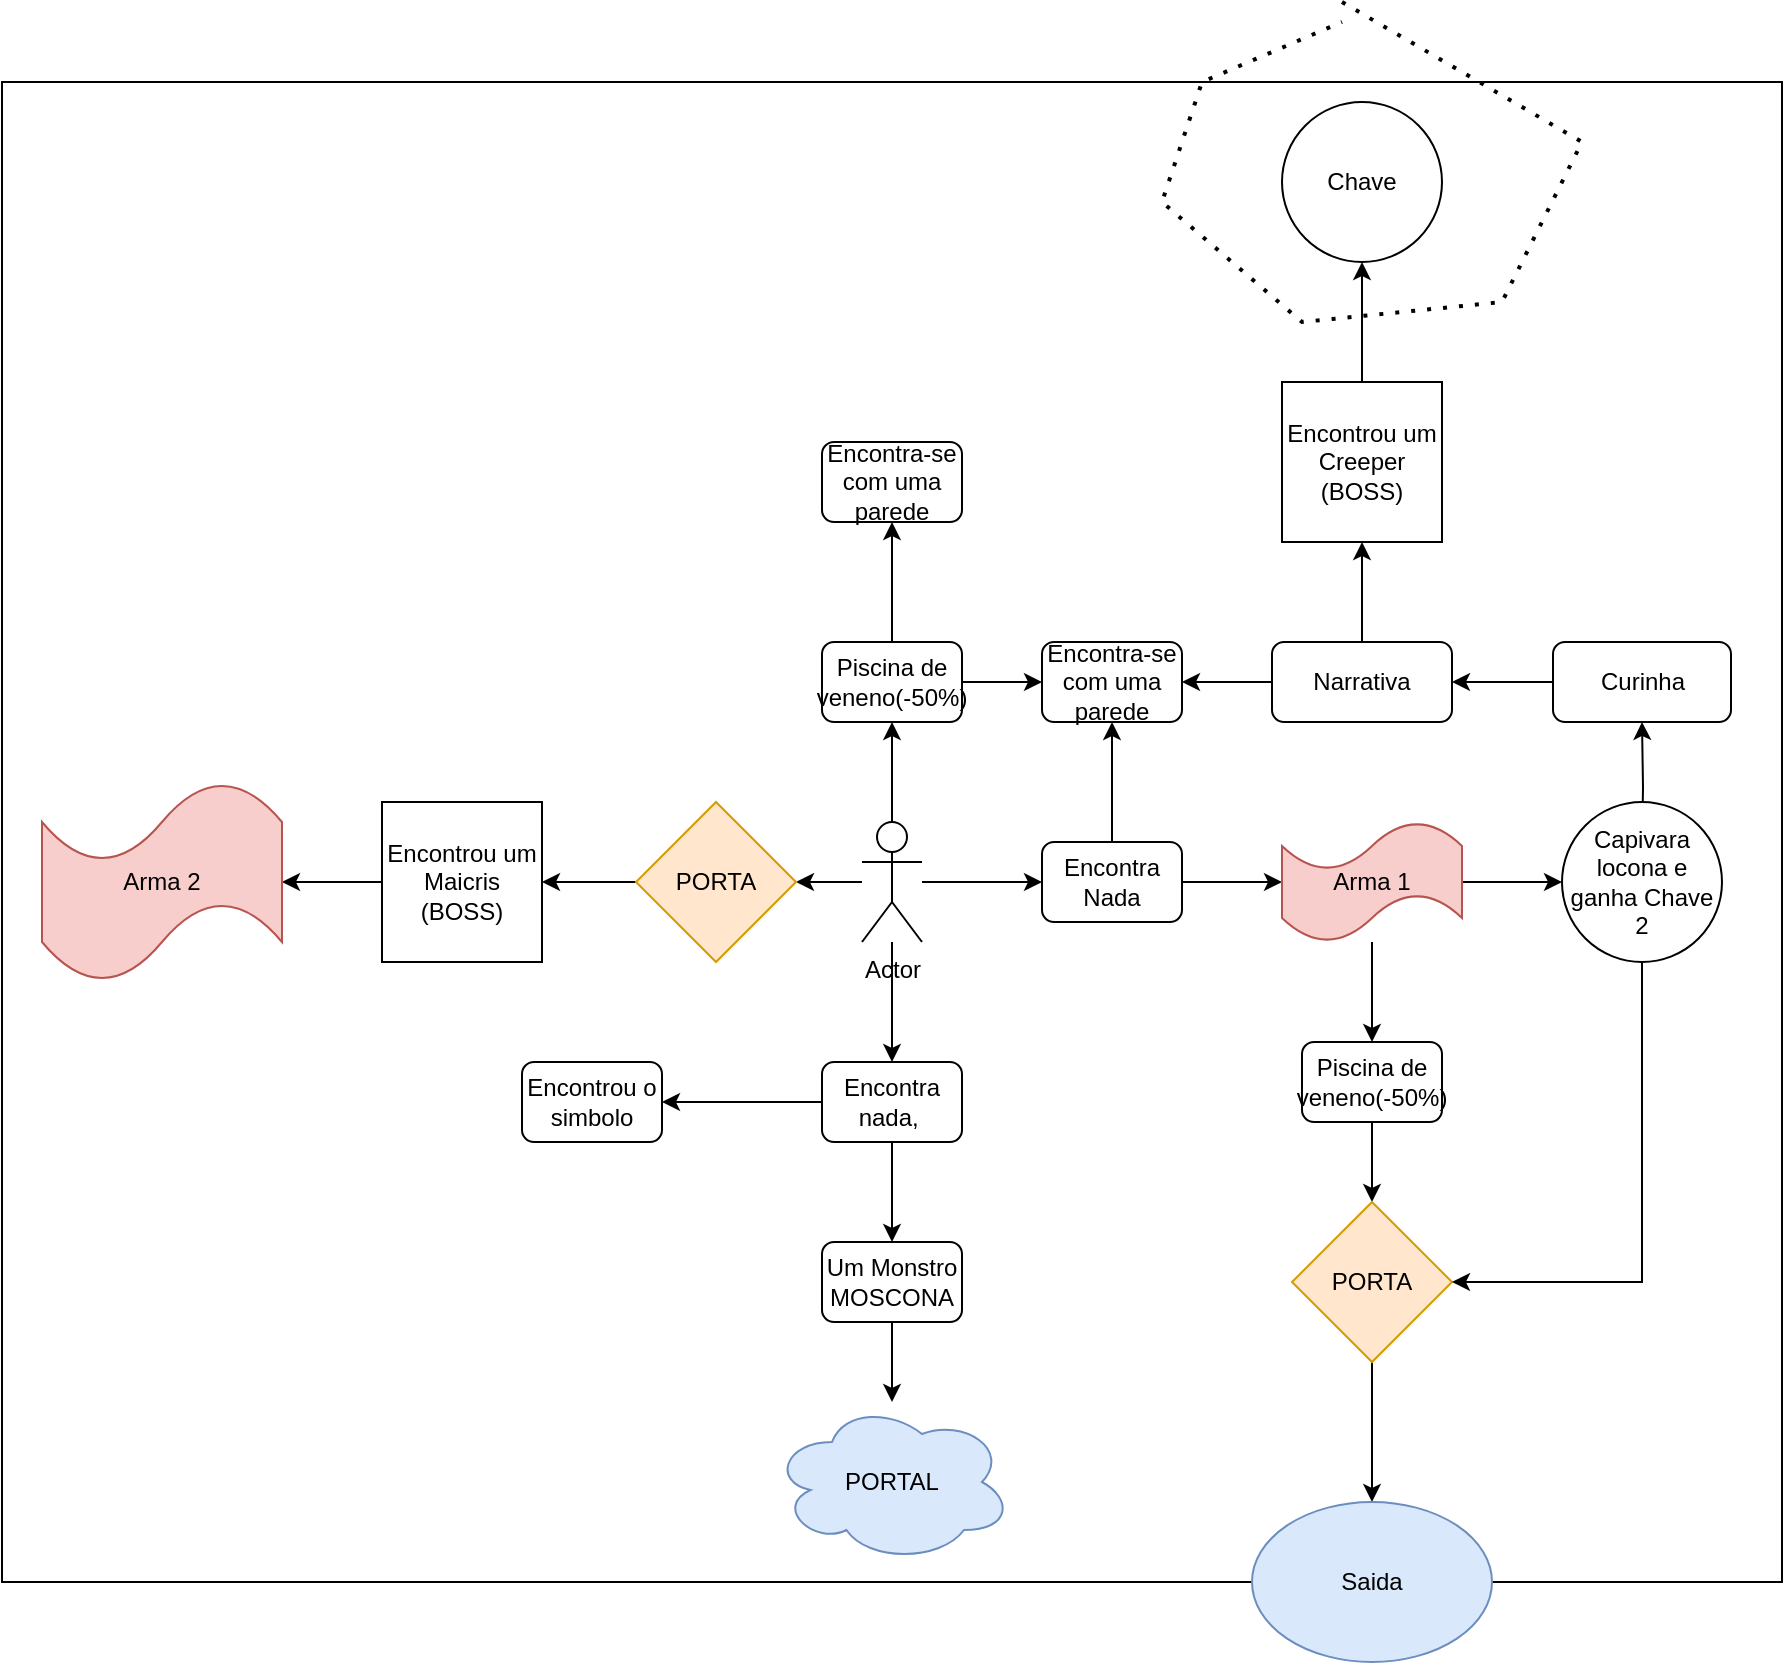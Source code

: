 <mxfile version="21.6.9" type="device">
  <diagram name="Página-1" id="E9SbD8aWYr9WSGX9Nboo">
    <mxGraphModel dx="954" dy="618" grid="1" gridSize="10" guides="1" tooltips="1" connect="1" arrows="1" fold="1" page="1" pageScale="1" pageWidth="827" pageHeight="1169" math="0" shadow="0">
      <root>
        <mxCell id="0" />
        <mxCell id="1" parent="0" />
        <mxCell id="0Q-xwAfRr16WSUYGtqMm-1" value="" style="rounded=0;whiteSpace=wrap;html=1;" vertex="1" parent="1">
          <mxGeometry x="360" y="110" width="890" height="750" as="geometry" />
        </mxCell>
        <mxCell id="0Q-xwAfRr16WSUYGtqMm-50" style="edgeStyle=orthogonalEdgeStyle;rounded=0;orthogonalLoop=1;jettySize=auto;html=1;" edge="1" parent="1" source="0Q-xwAfRr16WSUYGtqMm-3" target="0Q-xwAfRr16WSUYGtqMm-8">
          <mxGeometry relative="1" as="geometry" />
        </mxCell>
        <mxCell id="0Q-xwAfRr16WSUYGtqMm-56" style="edgeStyle=orthogonalEdgeStyle;rounded=0;orthogonalLoop=1;jettySize=auto;html=1;" edge="1" parent="1" source="0Q-xwAfRr16WSUYGtqMm-3" target="0Q-xwAfRr16WSUYGtqMm-7">
          <mxGeometry relative="1" as="geometry" />
        </mxCell>
        <mxCell id="0Q-xwAfRr16WSUYGtqMm-57" style="edgeStyle=orthogonalEdgeStyle;rounded=0;orthogonalLoop=1;jettySize=auto;html=1;" edge="1" parent="1" source="0Q-xwAfRr16WSUYGtqMm-3" target="0Q-xwAfRr16WSUYGtqMm-10">
          <mxGeometry relative="1" as="geometry" />
        </mxCell>
        <mxCell id="0Q-xwAfRr16WSUYGtqMm-68" style="edgeStyle=orthogonalEdgeStyle;rounded=0;orthogonalLoop=1;jettySize=auto;html=1;" edge="1" parent="1" source="0Q-xwAfRr16WSUYGtqMm-3" target="0Q-xwAfRr16WSUYGtqMm-12">
          <mxGeometry relative="1" as="geometry" />
        </mxCell>
        <mxCell id="0Q-xwAfRr16WSUYGtqMm-3" value="Actor" style="shape=umlActor;verticalLabelPosition=bottom;verticalAlign=top;html=1;outlineConnect=0;" vertex="1" parent="1">
          <mxGeometry x="790" y="480" width="30" height="60" as="geometry" />
        </mxCell>
        <mxCell id="0Q-xwAfRr16WSUYGtqMm-36" style="edgeStyle=orthogonalEdgeStyle;rounded=0;orthogonalLoop=1;jettySize=auto;html=1;" edge="1" parent="1" source="0Q-xwAfRr16WSUYGtqMm-7" target="0Q-xwAfRr16WSUYGtqMm-20">
          <mxGeometry relative="1" as="geometry" />
        </mxCell>
        <mxCell id="0Q-xwAfRr16WSUYGtqMm-38" style="edgeStyle=orthogonalEdgeStyle;rounded=0;orthogonalLoop=1;jettySize=auto;html=1;entryX=0;entryY=0.5;entryDx=0;entryDy=0;entryPerimeter=0;" edge="1" parent="1" source="0Q-xwAfRr16WSUYGtqMm-7" target="0Q-xwAfRr16WSUYGtqMm-64">
          <mxGeometry relative="1" as="geometry">
            <mxPoint x="1010" y="520" as="targetPoint" />
          </mxGeometry>
        </mxCell>
        <mxCell id="0Q-xwAfRr16WSUYGtqMm-7" value="Encontra Nada" style="rounded=1;whiteSpace=wrap;html=1;" vertex="1" parent="1">
          <mxGeometry x="880" y="490" width="70" height="40" as="geometry" />
        </mxCell>
        <mxCell id="0Q-xwAfRr16WSUYGtqMm-51" style="edgeStyle=orthogonalEdgeStyle;rounded=0;orthogonalLoop=1;jettySize=auto;html=1;" edge="1" parent="1" source="0Q-xwAfRr16WSUYGtqMm-8" target="0Q-xwAfRr16WSUYGtqMm-17">
          <mxGeometry relative="1" as="geometry" />
        </mxCell>
        <mxCell id="0Q-xwAfRr16WSUYGtqMm-52" style="edgeStyle=orthogonalEdgeStyle;rounded=0;orthogonalLoop=1;jettySize=auto;html=1;" edge="1" parent="1" source="0Q-xwAfRr16WSUYGtqMm-8" target="0Q-xwAfRr16WSUYGtqMm-18">
          <mxGeometry relative="1" as="geometry" />
        </mxCell>
        <mxCell id="0Q-xwAfRr16WSUYGtqMm-8" value="Encontra nada,&amp;nbsp;" style="rounded=1;whiteSpace=wrap;html=1;" vertex="1" parent="1">
          <mxGeometry x="770" y="600" width="70" height="40" as="geometry" />
        </mxCell>
        <mxCell id="0Q-xwAfRr16WSUYGtqMm-37" style="edgeStyle=orthogonalEdgeStyle;rounded=0;orthogonalLoop=1;jettySize=auto;html=1;" edge="1" parent="1" source="0Q-xwAfRr16WSUYGtqMm-10" target="0Q-xwAfRr16WSUYGtqMm-20">
          <mxGeometry relative="1" as="geometry" />
        </mxCell>
        <mxCell id="0Q-xwAfRr16WSUYGtqMm-73" style="edgeStyle=orthogonalEdgeStyle;rounded=0;orthogonalLoop=1;jettySize=auto;html=1;" edge="1" parent="1" source="0Q-xwAfRr16WSUYGtqMm-10" target="0Q-xwAfRr16WSUYGtqMm-72">
          <mxGeometry relative="1" as="geometry" />
        </mxCell>
        <mxCell id="0Q-xwAfRr16WSUYGtqMm-10" value="Piscina de veneno(-50%)" style="rounded=1;whiteSpace=wrap;html=1;" vertex="1" parent="1">
          <mxGeometry x="770" y="390" width="70" height="40" as="geometry" />
        </mxCell>
        <mxCell id="0Q-xwAfRr16WSUYGtqMm-60" style="edgeStyle=orthogonalEdgeStyle;rounded=0;orthogonalLoop=1;jettySize=auto;html=1;" edge="1" parent="1" source="0Q-xwAfRr16WSUYGtqMm-12" target="0Q-xwAfRr16WSUYGtqMm-59">
          <mxGeometry relative="1" as="geometry" />
        </mxCell>
        <mxCell id="0Q-xwAfRr16WSUYGtqMm-53" style="edgeStyle=orthogonalEdgeStyle;rounded=0;orthogonalLoop=1;jettySize=auto;html=1;" edge="1" parent="1" source="0Q-xwAfRr16WSUYGtqMm-17" target="0Q-xwAfRr16WSUYGtqMm-19">
          <mxGeometry relative="1" as="geometry" />
        </mxCell>
        <mxCell id="0Q-xwAfRr16WSUYGtqMm-17" value="Um Monstro&lt;br&gt;MOSCONA" style="rounded=1;whiteSpace=wrap;html=1;" vertex="1" parent="1">
          <mxGeometry x="770" y="690" width="70" height="40" as="geometry" />
        </mxCell>
        <mxCell id="0Q-xwAfRr16WSUYGtqMm-18" value="Encontrou o simbolo" style="rounded=1;whiteSpace=wrap;html=1;" vertex="1" parent="1">
          <mxGeometry x="620" y="600" width="70" height="40" as="geometry" />
        </mxCell>
        <mxCell id="0Q-xwAfRr16WSUYGtqMm-19" value="PORTAL" style="ellipse;shape=cloud;whiteSpace=wrap;html=1;fillColor=#dae8fc;strokeColor=#6c8ebf;" vertex="1" parent="1">
          <mxGeometry x="745" y="770" width="120" height="80" as="geometry" />
        </mxCell>
        <mxCell id="0Q-xwAfRr16WSUYGtqMm-20" value="Encontra-se com uma parede" style="rounded=1;whiteSpace=wrap;html=1;" vertex="1" parent="1">
          <mxGeometry x="880" y="390" width="70" height="40" as="geometry" />
        </mxCell>
        <mxCell id="0Q-xwAfRr16WSUYGtqMm-39" style="edgeStyle=orthogonalEdgeStyle;rounded=0;orthogonalLoop=1;jettySize=auto;html=1;entryX=0;entryY=0.5;entryDx=0;entryDy=0;" edge="1" parent="1" source="0Q-xwAfRr16WSUYGtqMm-64" target="0Q-xwAfRr16WSUYGtqMm-67">
          <mxGeometry relative="1" as="geometry">
            <mxPoint x="1070" y="510" as="sourcePoint" />
            <mxPoint x="1140" y="520" as="targetPoint" />
          </mxGeometry>
        </mxCell>
        <mxCell id="0Q-xwAfRr16WSUYGtqMm-41" style="edgeStyle=orthogonalEdgeStyle;rounded=0;orthogonalLoop=1;jettySize=auto;html=1;" edge="1" parent="1" source="0Q-xwAfRr16WSUYGtqMm-23" target="0Q-xwAfRr16WSUYGtqMm-25">
          <mxGeometry relative="1" as="geometry" />
        </mxCell>
        <mxCell id="0Q-xwAfRr16WSUYGtqMm-23" value="Piscina de veneno(-50%)" style="rounded=1;whiteSpace=wrap;html=1;" vertex="1" parent="1">
          <mxGeometry x="1010" y="590" width="70" height="40" as="geometry" />
        </mxCell>
        <mxCell id="0Q-xwAfRr16WSUYGtqMm-58" style="edgeStyle=orthogonalEdgeStyle;rounded=0;orthogonalLoop=1;jettySize=auto;html=1;" edge="1" parent="1" source="0Q-xwAfRr16WSUYGtqMm-25" target="0Q-xwAfRr16WSUYGtqMm-27">
          <mxGeometry relative="1" as="geometry" />
        </mxCell>
        <mxCell id="0Q-xwAfRr16WSUYGtqMm-25" value="PORTA" style="rhombus;whiteSpace=wrap;html=1;fillColor=#ffe6cc;strokeColor=#d79b00;" vertex="1" parent="1">
          <mxGeometry x="1005" y="670" width="80" height="80" as="geometry" />
        </mxCell>
        <mxCell id="0Q-xwAfRr16WSUYGtqMm-29" value="" style="edgeStyle=orthogonalEdgeStyle;rounded=0;orthogonalLoop=1;jettySize=auto;html=1;" edge="1" parent="1" target="0Q-xwAfRr16WSUYGtqMm-28">
          <mxGeometry relative="1" as="geometry">
            <mxPoint x="1180" y="495" as="sourcePoint" />
          </mxGeometry>
        </mxCell>
        <mxCell id="0Q-xwAfRr16WSUYGtqMm-42" style="edgeStyle=orthogonalEdgeStyle;rounded=0;orthogonalLoop=1;jettySize=auto;html=1;" edge="1" parent="1" source="0Q-xwAfRr16WSUYGtqMm-67" target="0Q-xwAfRr16WSUYGtqMm-25">
          <mxGeometry relative="1" as="geometry">
            <mxPoint x="1180" y="545" as="sourcePoint" />
            <Array as="points">
              <mxPoint x="1180" y="710" />
            </Array>
          </mxGeometry>
        </mxCell>
        <mxCell id="0Q-xwAfRr16WSUYGtqMm-27" value="Saida" style="ellipse;whiteSpace=wrap;html=1;fillColor=#dae8fc;strokeColor=#6c8ebf;" vertex="1" parent="1">
          <mxGeometry x="985" y="820" width="120" height="80" as="geometry" />
        </mxCell>
        <mxCell id="0Q-xwAfRr16WSUYGtqMm-34" style="edgeStyle=orthogonalEdgeStyle;rounded=0;orthogonalLoop=1;jettySize=auto;html=1;" edge="1" parent="1" source="0Q-xwAfRr16WSUYGtqMm-28" target="0Q-xwAfRr16WSUYGtqMm-33">
          <mxGeometry relative="1" as="geometry" />
        </mxCell>
        <mxCell id="0Q-xwAfRr16WSUYGtqMm-28" value="Curinha" style="whiteSpace=wrap;html=1;rounded=1;" vertex="1" parent="1">
          <mxGeometry x="1135.5" y="390" width="89" height="40" as="geometry" />
        </mxCell>
        <mxCell id="0Q-xwAfRr16WSUYGtqMm-35" style="edgeStyle=orthogonalEdgeStyle;rounded=0;orthogonalLoop=1;jettySize=auto;html=1;" edge="1" parent="1" source="0Q-xwAfRr16WSUYGtqMm-33" target="0Q-xwAfRr16WSUYGtqMm-20">
          <mxGeometry relative="1" as="geometry" />
        </mxCell>
        <mxCell id="0Q-xwAfRr16WSUYGtqMm-46" value="" style="edgeStyle=orthogonalEdgeStyle;rounded=0;orthogonalLoop=1;jettySize=auto;html=1;" edge="1" parent="1" source="0Q-xwAfRr16WSUYGtqMm-33" target="0Q-xwAfRr16WSUYGtqMm-66">
          <mxGeometry relative="1" as="geometry">
            <mxPoint x="1040" y="330" as="targetPoint" />
          </mxGeometry>
        </mxCell>
        <mxCell id="0Q-xwAfRr16WSUYGtqMm-33" value="Narrativa" style="whiteSpace=wrap;html=1;rounded=1;" vertex="1" parent="1">
          <mxGeometry x="995" y="390" width="90" height="40" as="geometry" />
        </mxCell>
        <mxCell id="0Q-xwAfRr16WSUYGtqMm-48" value="" style="edgeStyle=orthogonalEdgeStyle;rounded=0;orthogonalLoop=1;jettySize=auto;html=1;" edge="1" parent="1" source="0Q-xwAfRr16WSUYGtqMm-66" target="0Q-xwAfRr16WSUYGtqMm-47">
          <mxGeometry relative="1" as="geometry">
            <mxPoint x="1040" y="270" as="sourcePoint" />
          </mxGeometry>
        </mxCell>
        <mxCell id="0Q-xwAfRr16WSUYGtqMm-47" value="Chave" style="ellipse;whiteSpace=wrap;html=1;rounded=1;" vertex="1" parent="1">
          <mxGeometry x="1000" y="120" width="80" height="80" as="geometry" />
        </mxCell>
        <mxCell id="0Q-xwAfRr16WSUYGtqMm-55" value="" style="endArrow=none;dashed=1;html=1;dashPattern=1 3;strokeWidth=2;rounded=0;" edge="1" parent="1">
          <mxGeometry width="50" height="50" relative="1" as="geometry">
            <mxPoint x="1030" y="70" as="sourcePoint" />
            <mxPoint x="1030" y="80" as="targetPoint" />
            <Array as="points">
              <mxPoint x="1150" y="140" />
              <mxPoint x="1110" y="220" />
              <mxPoint x="1010" y="230" />
              <mxPoint x="940" y="170" />
              <mxPoint x="960" y="110" />
            </Array>
          </mxGeometry>
        </mxCell>
        <mxCell id="0Q-xwAfRr16WSUYGtqMm-63" style="edgeStyle=orthogonalEdgeStyle;rounded=0;orthogonalLoop=1;jettySize=auto;html=1;" edge="1" parent="1" source="0Q-xwAfRr16WSUYGtqMm-59" target="0Q-xwAfRr16WSUYGtqMm-62">
          <mxGeometry relative="1" as="geometry" />
        </mxCell>
        <mxCell id="0Q-xwAfRr16WSUYGtqMm-59" value="Encontrou um Maicris (BOSS)" style="whiteSpace=wrap;html=1;aspect=fixed;" vertex="1" parent="1">
          <mxGeometry x="550" y="470" width="80" height="80" as="geometry" />
        </mxCell>
        <mxCell id="0Q-xwAfRr16WSUYGtqMm-62" value="Arma 2" style="shape=tape;whiteSpace=wrap;html=1;fillColor=#f8cecc;strokeColor=#b85450;" vertex="1" parent="1">
          <mxGeometry x="380" y="460" width="120" height="100" as="geometry" />
        </mxCell>
        <mxCell id="0Q-xwAfRr16WSUYGtqMm-75" style="edgeStyle=orthogonalEdgeStyle;rounded=0;orthogonalLoop=1;jettySize=auto;html=1;" edge="1" parent="1" source="0Q-xwAfRr16WSUYGtqMm-64" target="0Q-xwAfRr16WSUYGtqMm-23">
          <mxGeometry relative="1" as="geometry" />
        </mxCell>
        <mxCell id="0Q-xwAfRr16WSUYGtqMm-64" value="Arma 1" style="shape=tape;whiteSpace=wrap;html=1;fillColor=#f8cecc;strokeColor=#b85450;" vertex="1" parent="1">
          <mxGeometry x="1000" y="480" width="90" height="60" as="geometry" />
        </mxCell>
        <mxCell id="0Q-xwAfRr16WSUYGtqMm-66" value="Encontrou um Creeper (BOSS)" style="whiteSpace=wrap;html=1;aspect=fixed;" vertex="1" parent="1">
          <mxGeometry x="1000" y="260" width="80" height="80" as="geometry" />
        </mxCell>
        <mxCell id="0Q-xwAfRr16WSUYGtqMm-67" value="Capivara locona e ganha Chave 2" style="ellipse;whiteSpace=wrap;html=1;aspect=fixed;" vertex="1" parent="1">
          <mxGeometry x="1140" y="470" width="80" height="80" as="geometry" />
        </mxCell>
        <mxCell id="0Q-xwAfRr16WSUYGtqMm-12" value="PORTA" style="rhombus;whiteSpace=wrap;html=1;fillColor=#ffe6cc;strokeColor=#d79b00;" vertex="1" parent="1">
          <mxGeometry x="677" y="470" width="80" height="80" as="geometry" />
        </mxCell>
        <mxCell id="0Q-xwAfRr16WSUYGtqMm-72" value="Encontra-se com uma parede" style="rounded=1;whiteSpace=wrap;html=1;" vertex="1" parent="1">
          <mxGeometry x="770" y="290" width="70" height="40" as="geometry" />
        </mxCell>
      </root>
    </mxGraphModel>
  </diagram>
</mxfile>
